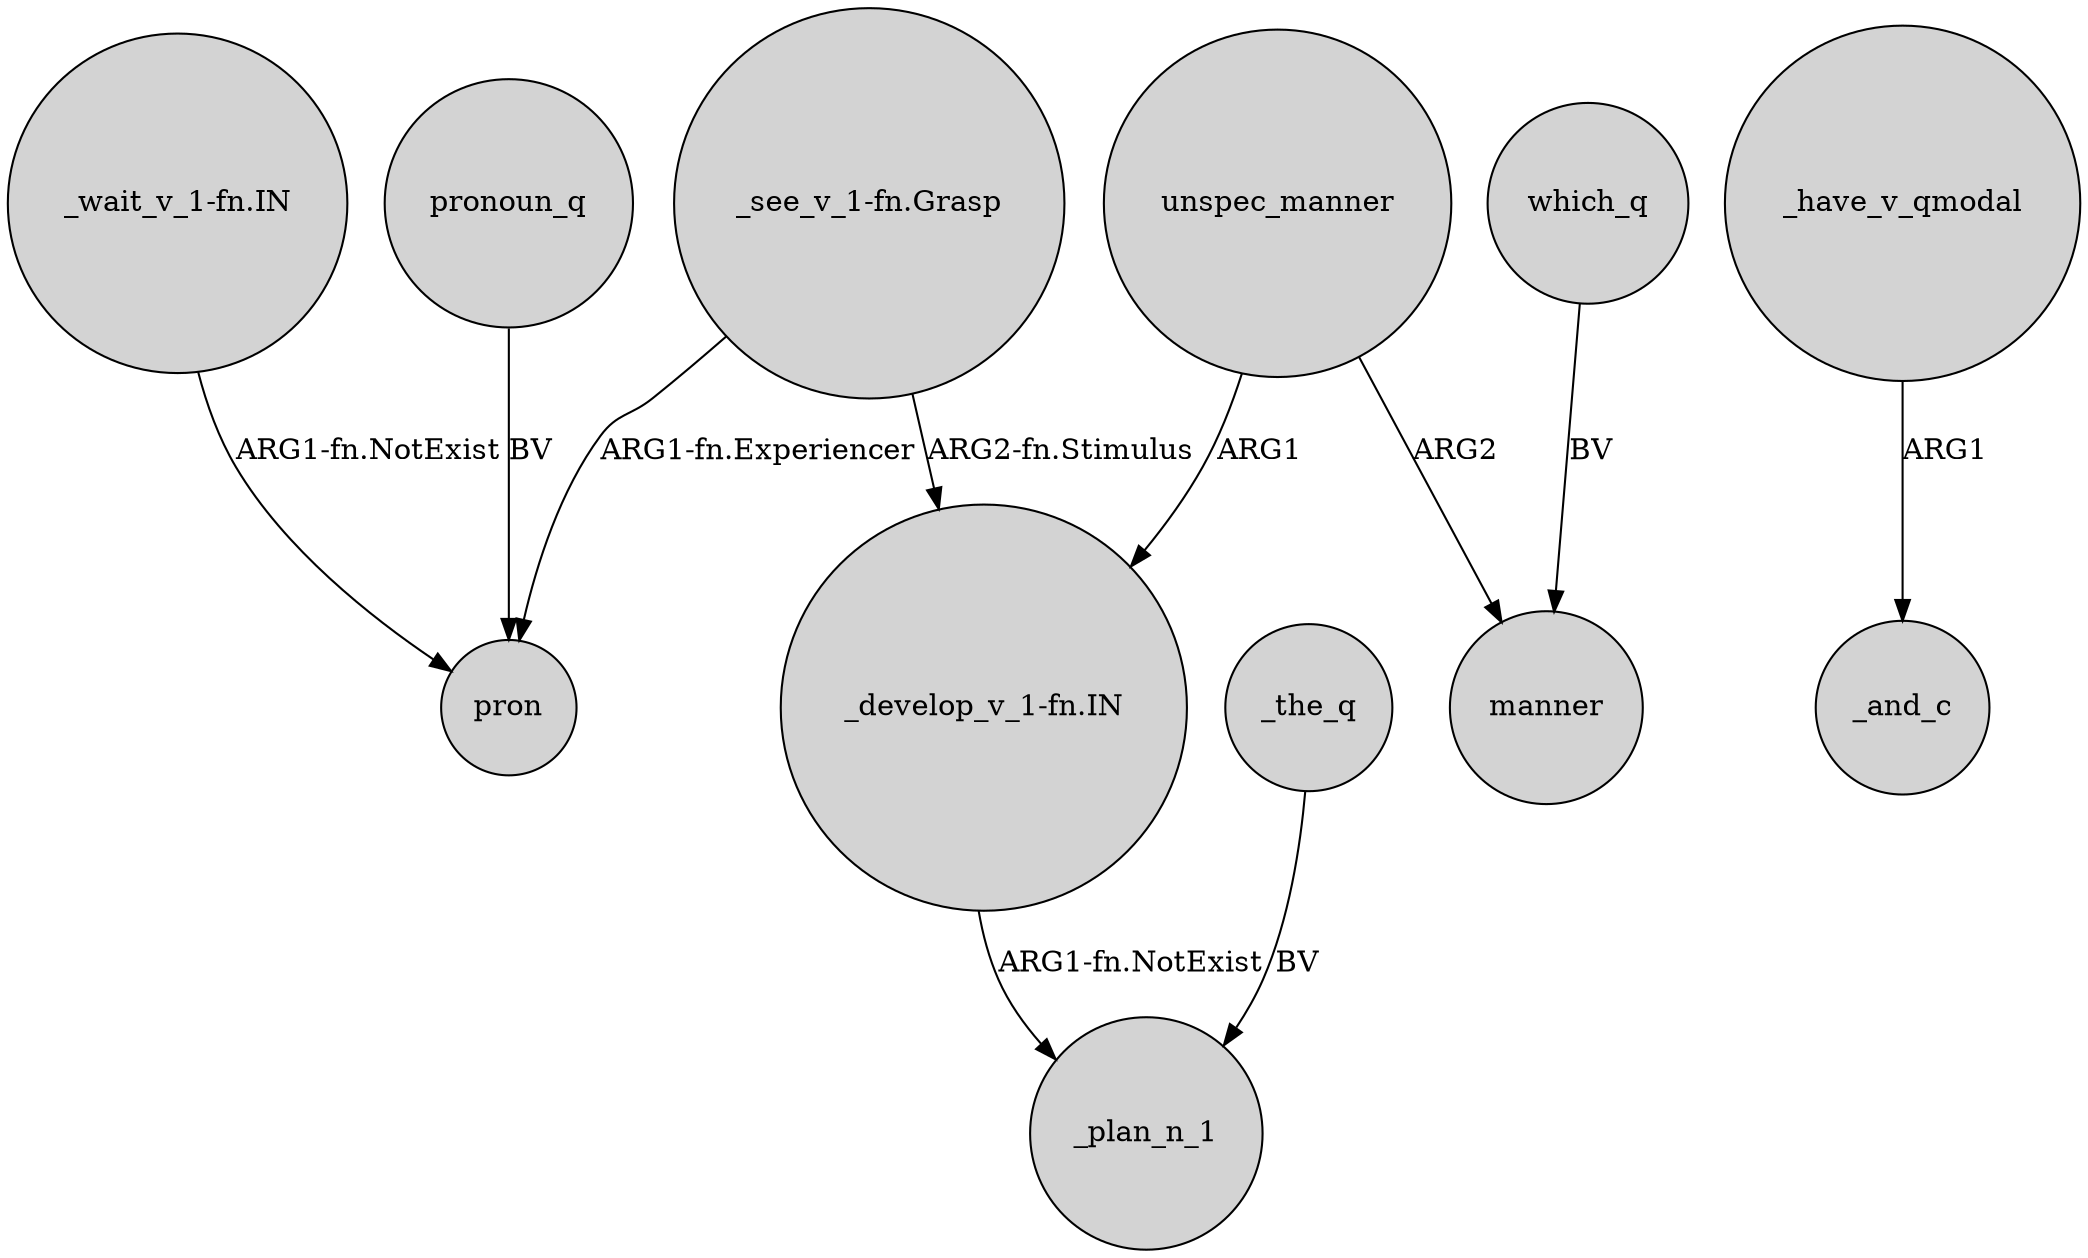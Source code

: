 digraph {
	node [shape=circle style=filled]
	"_see_v_1-fn.Grasp" -> pron [label="ARG1-fn.Experiencer"]
	"_develop_v_1-fn.IN" -> _plan_n_1 [label="ARG1-fn.NotExist"]
	unspec_manner -> "_develop_v_1-fn.IN" [label=ARG1]
	which_q -> manner [label=BV]
	"_see_v_1-fn.Grasp" -> "_develop_v_1-fn.IN" [label="ARG2-fn.Stimulus"]
	unspec_manner -> manner [label=ARG2]
	_the_q -> _plan_n_1 [label=BV]
	"_wait_v_1-fn.IN" -> pron [label="ARG1-fn.NotExist"]
	_have_v_qmodal -> _and_c [label=ARG1]
	pronoun_q -> pron [label=BV]
}
